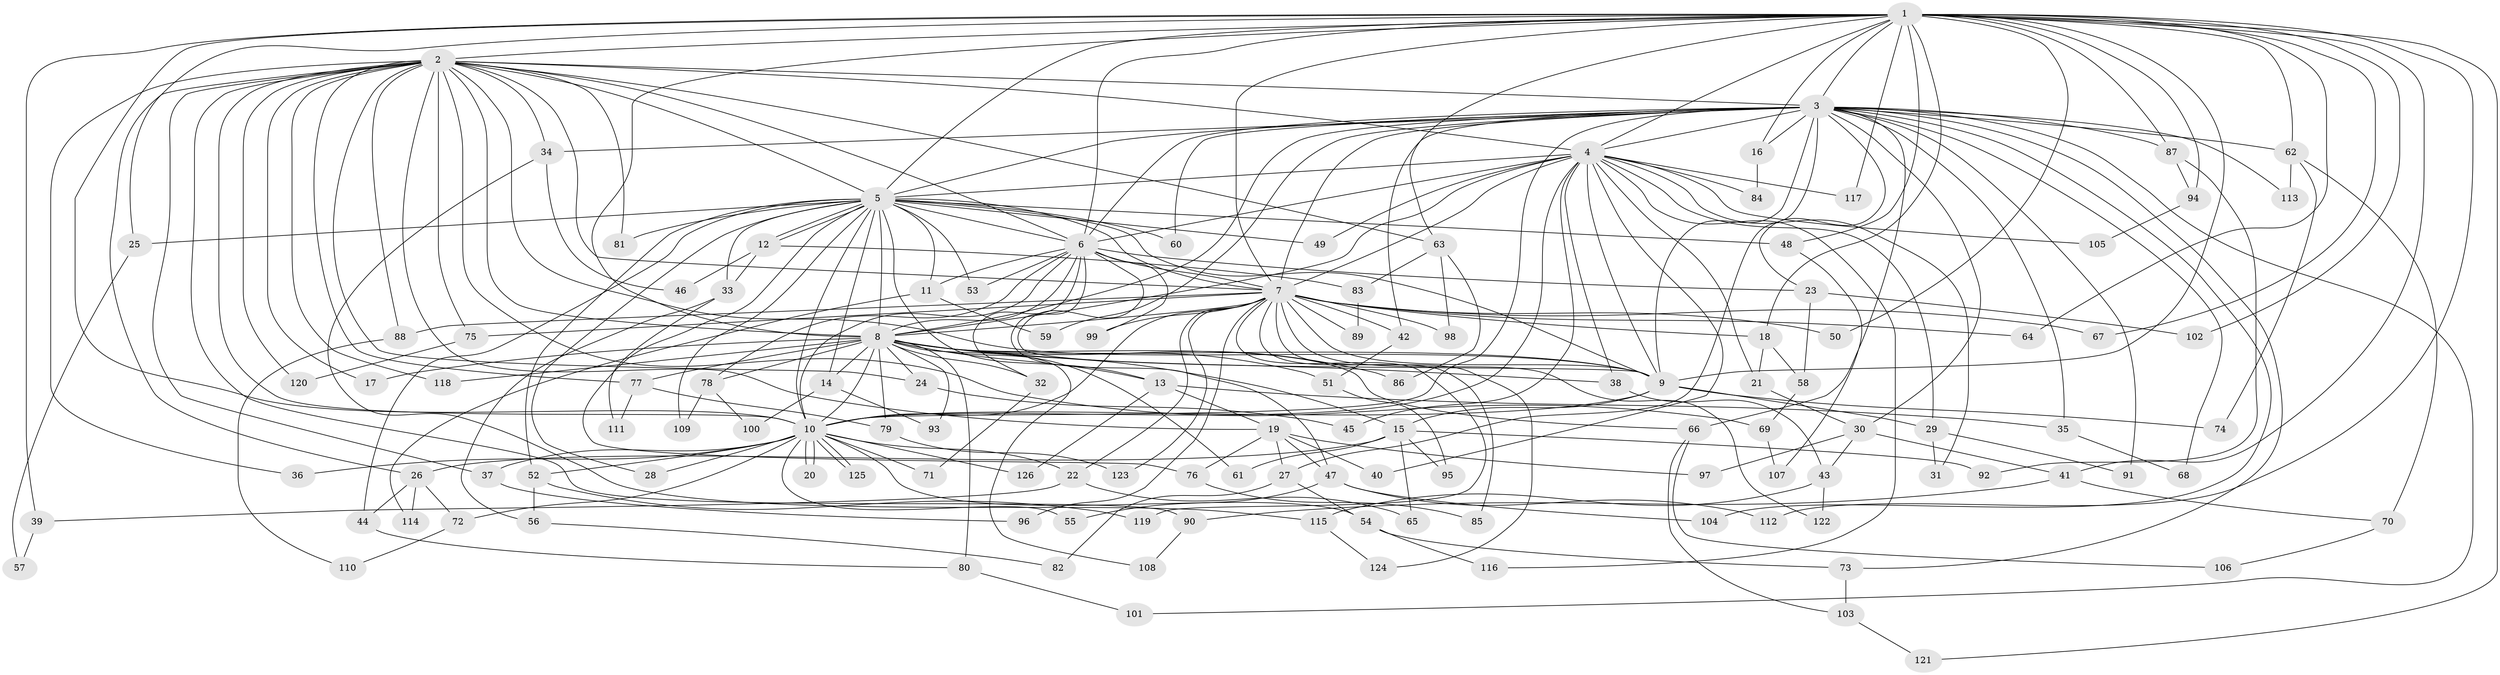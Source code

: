 // coarse degree distribution, {31: 0.010752688172043012, 21: 0.010752688172043012, 26: 0.010752688172043012, 23: 0.010752688172043012, 13: 0.010752688172043012, 32: 0.010752688172043012, 24: 0.010752688172043012, 11: 0.010752688172043012, 4: 0.11827956989247312, 6: 0.021505376344086023, 10: 0.010752688172043012, 3: 0.23655913978494625, 7: 0.010752688172043012, 2: 0.43010752688172044, 1: 0.03225806451612903, 5: 0.053763440860215055}
// Generated by graph-tools (version 1.1) at 2025/23/03/03/25 07:23:42]
// undirected, 126 vertices, 277 edges
graph export_dot {
graph [start="1"]
  node [color=gray90,style=filled];
  1;
  2;
  3;
  4;
  5;
  6;
  7;
  8;
  9;
  10;
  11;
  12;
  13;
  14;
  15;
  16;
  17;
  18;
  19;
  20;
  21;
  22;
  23;
  24;
  25;
  26;
  27;
  28;
  29;
  30;
  31;
  32;
  33;
  34;
  35;
  36;
  37;
  38;
  39;
  40;
  41;
  42;
  43;
  44;
  45;
  46;
  47;
  48;
  49;
  50;
  51;
  52;
  53;
  54;
  55;
  56;
  57;
  58;
  59;
  60;
  61;
  62;
  63;
  64;
  65;
  66;
  67;
  68;
  69;
  70;
  71;
  72;
  73;
  74;
  75;
  76;
  77;
  78;
  79;
  80;
  81;
  82;
  83;
  84;
  85;
  86;
  87;
  88;
  89;
  90;
  91;
  92;
  93;
  94;
  95;
  96;
  97;
  98;
  99;
  100;
  101;
  102;
  103;
  104;
  105;
  106;
  107;
  108;
  109;
  110;
  111;
  112;
  113;
  114;
  115;
  116;
  117;
  118;
  119;
  120;
  121;
  122;
  123;
  124;
  125;
  126;
  1 -- 2;
  1 -- 3;
  1 -- 4;
  1 -- 5;
  1 -- 6;
  1 -- 7;
  1 -- 8;
  1 -- 9;
  1 -- 10;
  1 -- 16;
  1 -- 18;
  1 -- 25;
  1 -- 39;
  1 -- 41;
  1 -- 48;
  1 -- 50;
  1 -- 62;
  1 -- 63;
  1 -- 64;
  1 -- 67;
  1 -- 87;
  1 -- 94;
  1 -- 102;
  1 -- 112;
  1 -- 117;
  1 -- 121;
  2 -- 3;
  2 -- 4;
  2 -- 5;
  2 -- 6;
  2 -- 7;
  2 -- 8;
  2 -- 9;
  2 -- 10;
  2 -- 17;
  2 -- 19;
  2 -- 24;
  2 -- 26;
  2 -- 34;
  2 -- 36;
  2 -- 37;
  2 -- 63;
  2 -- 69;
  2 -- 75;
  2 -- 77;
  2 -- 81;
  2 -- 88;
  2 -- 90;
  2 -- 118;
  2 -- 120;
  3 -- 4;
  3 -- 5;
  3 -- 6;
  3 -- 7;
  3 -- 8;
  3 -- 9;
  3 -- 10;
  3 -- 16;
  3 -- 23;
  3 -- 27;
  3 -- 30;
  3 -- 34;
  3 -- 35;
  3 -- 42;
  3 -- 59;
  3 -- 60;
  3 -- 62;
  3 -- 66;
  3 -- 68;
  3 -- 73;
  3 -- 87;
  3 -- 91;
  3 -- 101;
  3 -- 104;
  3 -- 113;
  4 -- 5;
  4 -- 6;
  4 -- 7;
  4 -- 8;
  4 -- 9;
  4 -- 10;
  4 -- 21;
  4 -- 29;
  4 -- 31;
  4 -- 38;
  4 -- 40;
  4 -- 45;
  4 -- 49;
  4 -- 84;
  4 -- 105;
  4 -- 116;
  4 -- 117;
  5 -- 6;
  5 -- 7;
  5 -- 8;
  5 -- 9;
  5 -- 10;
  5 -- 11;
  5 -- 12;
  5 -- 12;
  5 -- 13;
  5 -- 14;
  5 -- 25;
  5 -- 28;
  5 -- 33;
  5 -- 44;
  5 -- 48;
  5 -- 49;
  5 -- 52;
  5 -- 53;
  5 -- 60;
  5 -- 76;
  5 -- 81;
  5 -- 109;
  6 -- 7;
  6 -- 8;
  6 -- 9;
  6 -- 10;
  6 -- 11;
  6 -- 23;
  6 -- 32;
  6 -- 47;
  6 -- 53;
  6 -- 78;
  6 -- 99;
  7 -- 8;
  7 -- 9;
  7 -- 10;
  7 -- 18;
  7 -- 22;
  7 -- 42;
  7 -- 50;
  7 -- 64;
  7 -- 67;
  7 -- 75;
  7 -- 85;
  7 -- 88;
  7 -- 89;
  7 -- 96;
  7 -- 98;
  7 -- 99;
  7 -- 119;
  7 -- 122;
  7 -- 123;
  7 -- 124;
  8 -- 9;
  8 -- 10;
  8 -- 13;
  8 -- 14;
  8 -- 15;
  8 -- 17;
  8 -- 24;
  8 -- 32;
  8 -- 38;
  8 -- 51;
  8 -- 61;
  8 -- 66;
  8 -- 77;
  8 -- 78;
  8 -- 79;
  8 -- 80;
  8 -- 86;
  8 -- 93;
  8 -- 108;
  8 -- 118;
  9 -- 10;
  9 -- 15;
  9 -- 29;
  9 -- 74;
  10 -- 20;
  10 -- 20;
  10 -- 22;
  10 -- 28;
  10 -- 36;
  10 -- 37;
  10 -- 52;
  10 -- 54;
  10 -- 55;
  10 -- 71;
  10 -- 72;
  10 -- 125;
  10 -- 125;
  10 -- 126;
  11 -- 59;
  11 -- 114;
  12 -- 33;
  12 -- 46;
  12 -- 83;
  13 -- 19;
  13 -- 35;
  13 -- 126;
  14 -- 93;
  14 -- 100;
  15 -- 26;
  15 -- 61;
  15 -- 65;
  15 -- 92;
  15 -- 95;
  16 -- 84;
  18 -- 21;
  18 -- 58;
  19 -- 27;
  19 -- 40;
  19 -- 47;
  19 -- 76;
  19 -- 97;
  21 -- 30;
  22 -- 39;
  22 -- 65;
  23 -- 58;
  23 -- 102;
  24 -- 45;
  25 -- 57;
  26 -- 44;
  26 -- 72;
  26 -- 114;
  27 -- 54;
  27 -- 82;
  29 -- 31;
  29 -- 91;
  30 -- 41;
  30 -- 43;
  30 -- 97;
  32 -- 71;
  33 -- 56;
  33 -- 111;
  34 -- 46;
  34 -- 115;
  35 -- 68;
  37 -- 96;
  38 -- 43;
  39 -- 57;
  41 -- 70;
  41 -- 90;
  42 -- 51;
  43 -- 115;
  43 -- 122;
  44 -- 80;
  47 -- 55;
  47 -- 104;
  47 -- 112;
  48 -- 107;
  51 -- 95;
  52 -- 56;
  52 -- 119;
  54 -- 73;
  54 -- 116;
  56 -- 82;
  58 -- 69;
  62 -- 70;
  62 -- 74;
  62 -- 113;
  63 -- 83;
  63 -- 86;
  63 -- 98;
  66 -- 103;
  66 -- 106;
  69 -- 107;
  70 -- 106;
  72 -- 110;
  73 -- 103;
  75 -- 120;
  76 -- 85;
  77 -- 79;
  77 -- 111;
  78 -- 100;
  78 -- 109;
  79 -- 123;
  80 -- 101;
  83 -- 89;
  87 -- 92;
  87 -- 94;
  88 -- 110;
  90 -- 108;
  94 -- 105;
  103 -- 121;
  115 -- 124;
}
